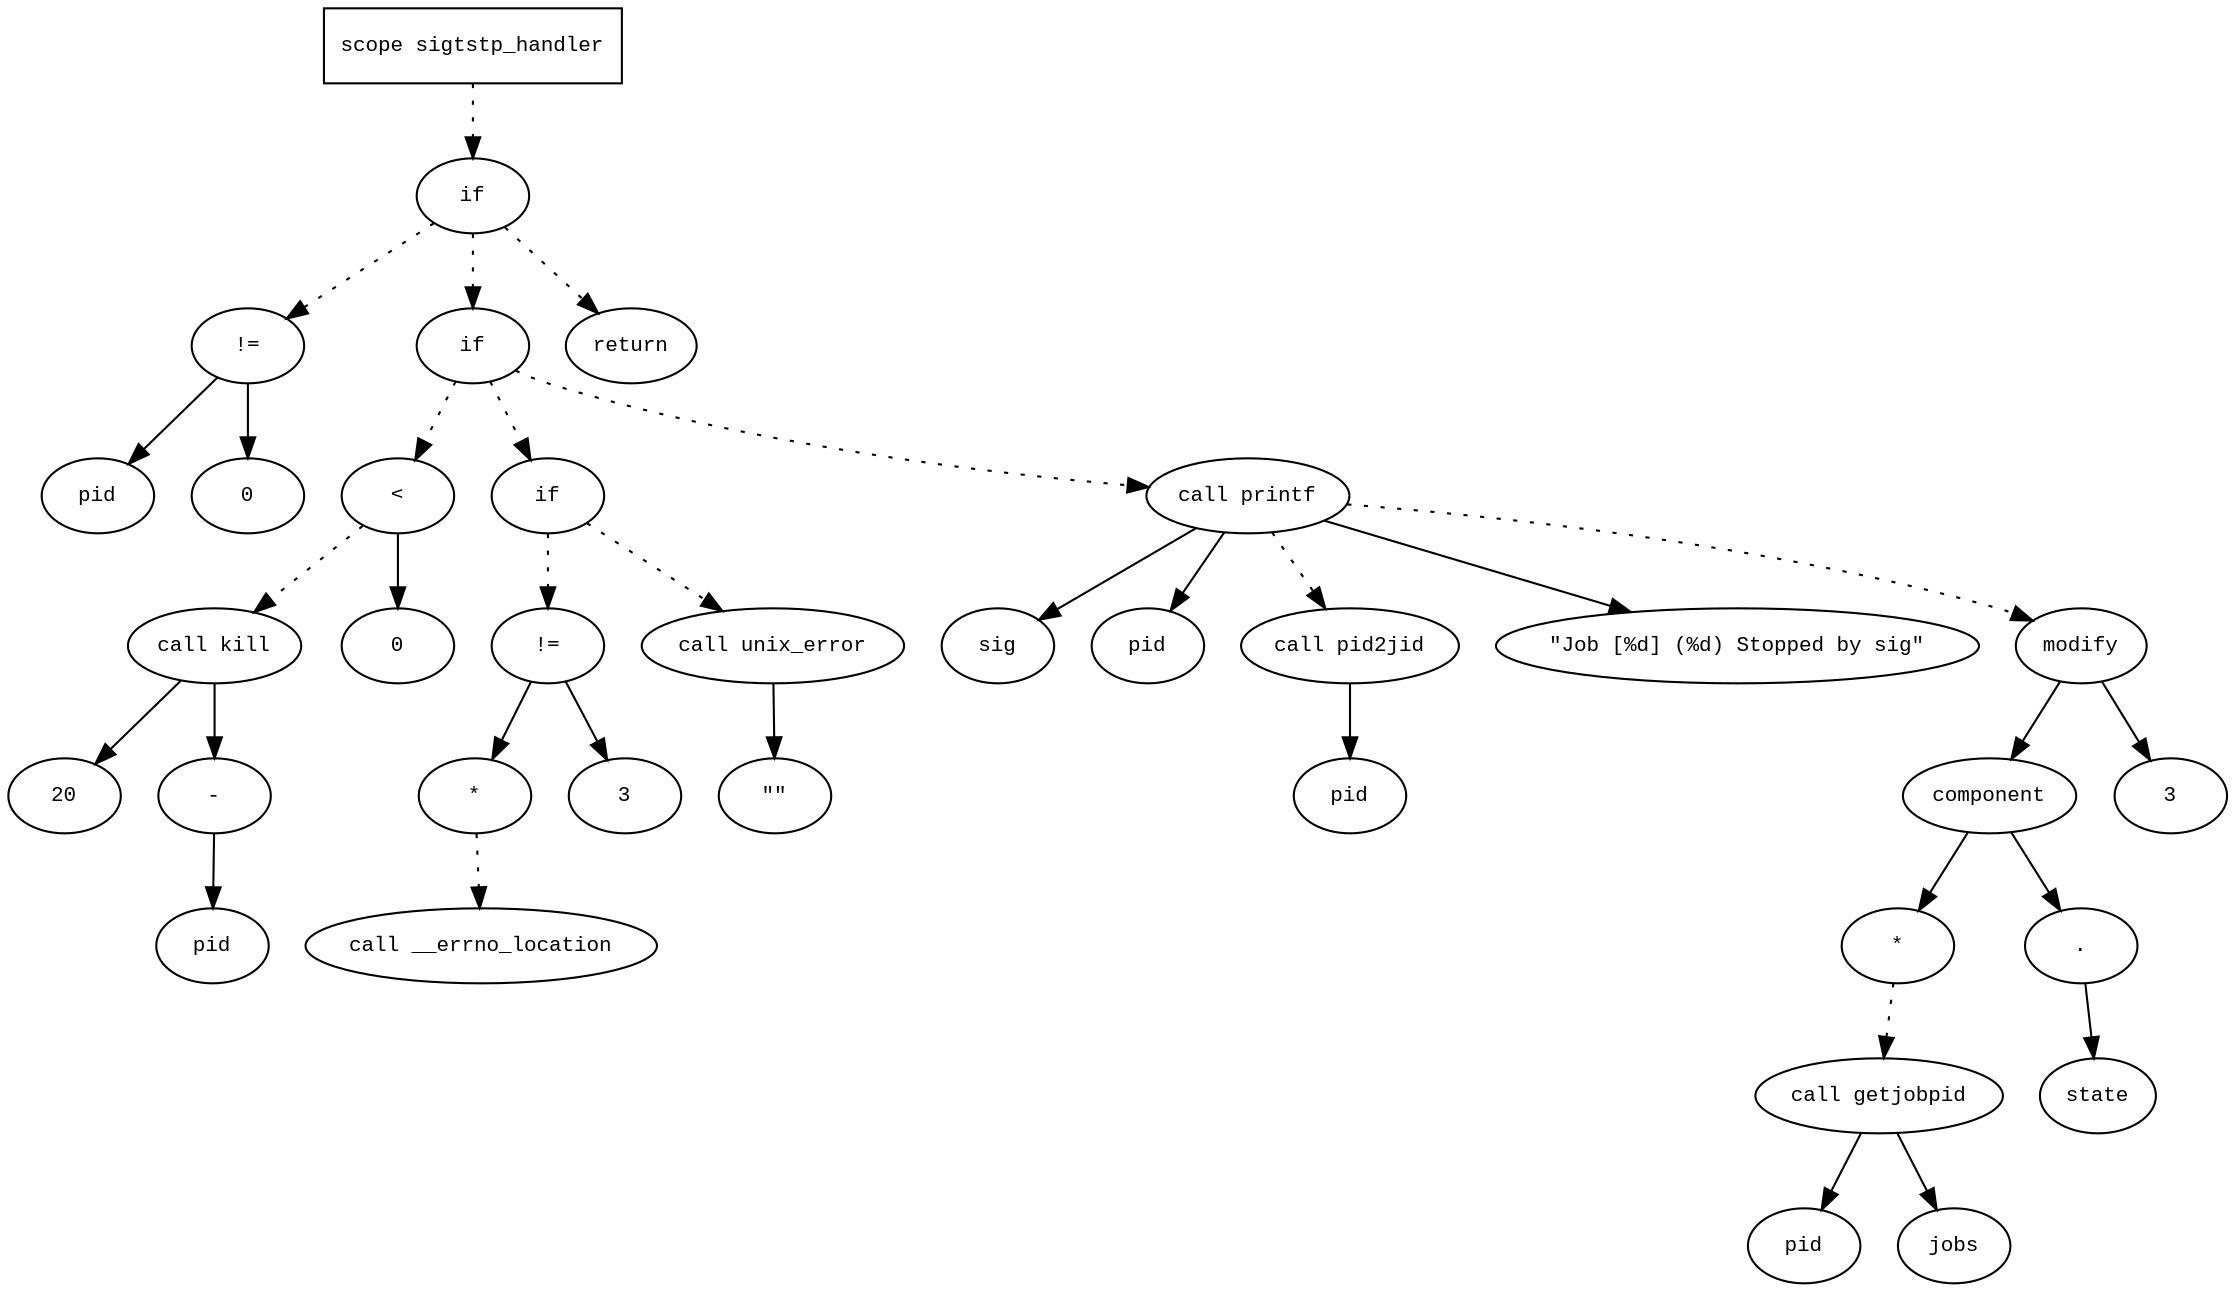 digraph AST {
  graph [fontname="Times New Roman",fontsize=10];
  node  [fontname="Courier New",fontsize=10];
  edge  [fontname="Times New Roman",fontsize=10];

  node1 [label="scope sigtstp_handler",shape=box];
  node2 [label="if",shape=ellipse];
  node1 -> node2 [style=dotted];
  node3 [label="!=",shape=ellipse];
  node4 [label="pid",shape=ellipse];
  node3 -> node4;
  node5 [label="0",shape=ellipse];
  node3 -> node5;
  node2 -> node3 [style=dotted];
  node6 [label="if",shape=ellipse];
  node2 -> node6 [style=dotted];
  node7 [label="<",shape=ellipse];
  node8 [label="call kill",shape=ellipse];
  node9 [label="20",shape=ellipse];
  node8 -> node9;
  node10 [label="-",shape=ellipse];
  node11 [label="pid",shape=ellipse];
  node10 -> node11;
  node8 -> node10;
  node7 -> node8 [style=dotted];
  node12 [label="0",shape=ellipse];
  node7 -> node12;
  node6 -> node7 [style=dotted];
  node13 [label="if",shape=ellipse];
  node6 -> node13 [style=dotted];
  node14 [label="!=",shape=ellipse];
  node15 [label="*",shape=ellipse];
  node16 [label="call __errno_location",shape=ellipse];
  node15 -> node16 [style=dotted];
  node14 -> node15;
  node17 [label="3",shape=ellipse];
  node14 -> node17;
  node13 -> node14 [style=dotted];
  node18 [label="call unix_error",shape=ellipse];
  node19 [label="\"\"",shape=ellipse];
  node18 -> node19;
  node13 -> node18 [style=dotted];
  node20 [label="call printf",shape=ellipse];
  node21 [label="sig",shape=ellipse];
  node20 -> node21;
  node22 [label="pid",shape=ellipse];
  node20 -> node22;
  node23 [label="call pid2jid",shape=ellipse];
  node24 [label="pid",shape=ellipse];
  node23 -> node24;
  node20 -> node23 [style=dotted];
  node25 [label="\"Job [%d] (%d) Stopped by sig\"",shape=ellipse];
  node20 -> node25;
  node6 -> node20 [style=dotted];
  node26 [label="modify",shape=ellipse];
  node27 [label="component",shape=ellipse];
  node26 -> node27;
  node28 [label="*",shape=ellipse];
  node29 [label="call getjobpid",shape=ellipse];
  node30 [label="pid",shape=ellipse];
  node29 -> node30;
  node31 [label="jobs",shape=ellipse];
  node29 -> node31;
  node28 -> node29 [style=dotted];
  node27 -> node28;
  node32 [label=".",shape=ellipse];
  node27 -> node32;
  node33 [label="state",shape=ellipse];
  node32 -> node33;
  node34 [label="3",shape=ellipse];
  node26 -> node34;
  node20 -> node26 [style=dotted];
  node35 [label="return",shape=ellipse];
  node2 -> node35 [style=dotted];
} 